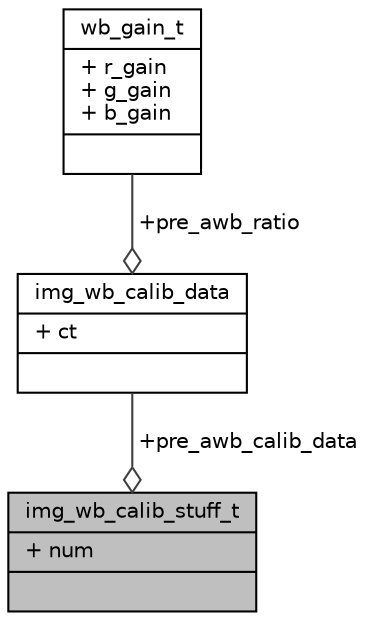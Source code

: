 digraph "img_wb_calib_stuff_t"
{
 // INTERACTIVE_SVG=YES
 // LATEX_PDF_SIZE
  bgcolor="transparent";
  edge [fontname="Helvetica",fontsize="10",labelfontname="Helvetica",labelfontsize="10"];
  node [fontname="Helvetica",fontsize="10",shape=record];
  Node1 [label="{img_wb_calib_stuff_t\n|+ num\l|}",height=0.2,width=0.4,color="black", fillcolor="grey75", style="filled", fontcolor="black",tooltip=" "];
  Node2 -> Node1 [color="grey25",fontsize="10",style="solid",label=" +pre_awb_calib_data" ,arrowhead="odiamond",fontname="Helvetica"];
  Node2 [label="{img_wb_calib_data\n|+ ct\l|}",height=0.2,width=0.4,color="black",URL="$de/da1/structimg__wb__calib__data.html",tooltip=" "];
  Node3 -> Node2 [color="grey25",fontsize="10",style="solid",label=" +pre_awb_ratio" ,arrowhead="odiamond",fontname="Helvetica"];
  Node3 [label="{wb_gain_t\n|+ r_gain\l+ g_gain\l+ b_gain\l|}",height=0.2,width=0.4,color="black",URL="$df/d9f/structwb__gain__t.html",tooltip="Description of wb_gain."];
}
